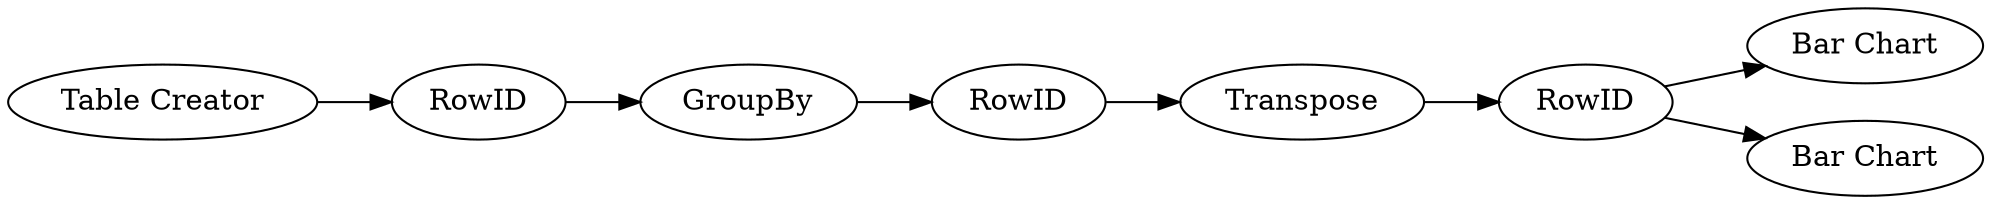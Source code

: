 digraph {
	6 -> 3
	3 -> 7
	8 -> 9
	4 -> 8
	7 -> 4
	8 -> 2
	1 -> 6
	1 [label="Table Creator"]
	7 [label=RowID]
	9 [label="Bar Chart"]
	4 [label=Transpose]
	6 [label=RowID]
	8 [label=RowID]
	3 [label=GroupBy]
	2 [label="Bar Chart"]
	rankdir=LR
}
